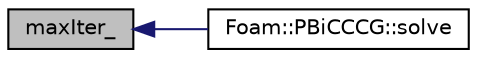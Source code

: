 digraph "maxIter_"
{
  bgcolor="transparent";
  edge [fontname="Helvetica",fontsize="10",labelfontname="Helvetica",labelfontsize="10"];
  node [fontname="Helvetica",fontsize="10",shape=record];
  rankdir="LR";
  Node1 [label="maxIter_",height=0.2,width=0.4,color="black", fillcolor="grey75", style="filled" fontcolor="black"];
  Node1 -> Node2 [dir="back",color="midnightblue",fontsize="10",style="solid",fontname="Helvetica"];
  Node2 [label="Foam::PBiCCCG::solve",height=0.2,width=0.4,color="black",URL="$classFoam_1_1PBiCCCG.html#a6020d3a68339ab1a050e90633b70ca5a",tooltip="Solve the matrix with this solver. "];
}
